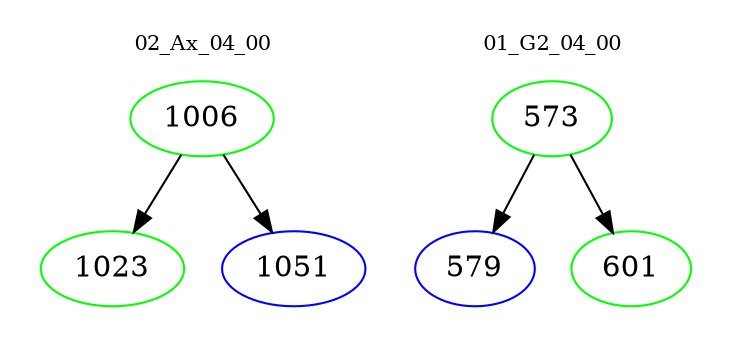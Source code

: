 digraph{
subgraph cluster_0 {
color = white
label = "02_Ax_04_00";
fontsize=10;
T0_1006 [label="1006", color="green"]
T0_1006 -> T0_1023 [color="black"]
T0_1023 [label="1023", color="green"]
T0_1006 -> T0_1051 [color="black"]
T0_1051 [label="1051", color="blue"]
}
subgraph cluster_1 {
color = white
label = "01_G2_04_00";
fontsize=10;
T1_573 [label="573", color="green"]
T1_573 -> T1_579 [color="black"]
T1_579 [label="579", color="blue"]
T1_573 -> T1_601 [color="black"]
T1_601 [label="601", color="green"]
}
}
